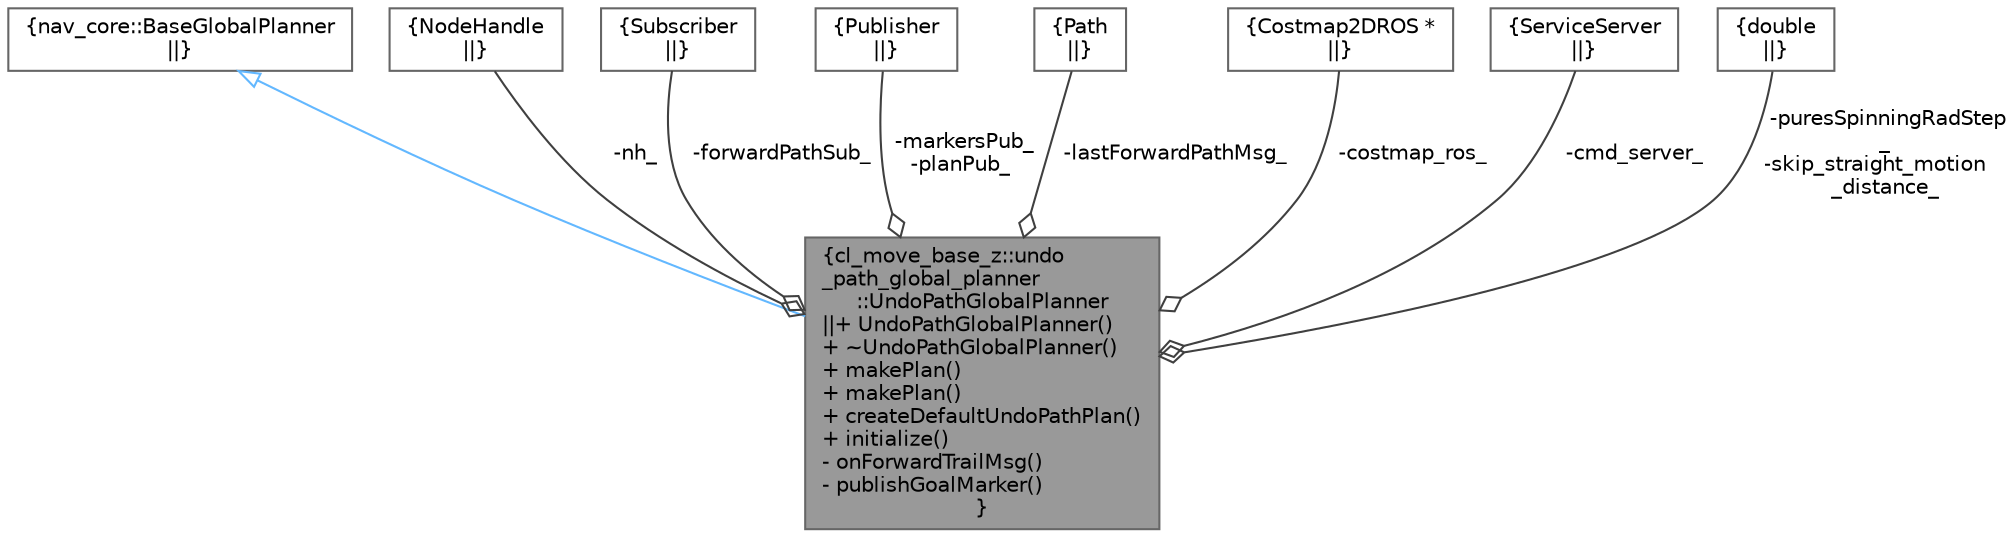 digraph "cl_move_base_z::undo_path_global_planner::UndoPathGlobalPlanner"
{
 // LATEX_PDF_SIZE
  bgcolor="transparent";
  edge [fontname=Helvetica,fontsize=10,labelfontname=Helvetica,labelfontsize=10];
  node [fontname=Helvetica,fontsize=10,shape=box,height=0.2,width=0.4];
  Node1 [label="{cl_move_base_z::undo\l_path_global_planner\l::UndoPathGlobalPlanner\n||+ UndoPathGlobalPlanner()\l+ ~UndoPathGlobalPlanner()\l+ makePlan()\l+ makePlan()\l+ createDefaultUndoPathPlan()\l+ initialize()\l- onForwardTrailMsg()\l- publishGoalMarker()\l}",height=0.2,width=0.4,color="gray40", fillcolor="grey60", style="filled", fontcolor="black",tooltip=" "];
  Node2 -> Node1 [dir="back",color="steelblue1",style="solid",arrowtail="onormal"];
  Node2 [label="{nav_core::BaseGlobalPlanner\n||}",height=0.2,width=0.4,color="gray40", fillcolor="white", style="filled",tooltip=" "];
  Node3 -> Node1 [color="grey25",style="solid",label=" -nh_" ,arrowhead="odiamond"];
  Node3 [label="{NodeHandle\n||}",height=0.2,width=0.4,color="gray40", fillcolor="white", style="filled",tooltip=" "];
  Node4 -> Node1 [color="grey25",style="solid",label=" -forwardPathSub_" ,arrowhead="odiamond"];
  Node4 [label="{Subscriber\n||}",height=0.2,width=0.4,color="gray40", fillcolor="white", style="filled",tooltip=" "];
  Node5 -> Node1 [color="grey25",style="solid",label=" -markersPub_\n-planPub_" ,arrowhead="odiamond"];
  Node5 [label="{Publisher\n||}",height=0.2,width=0.4,color="gray40", fillcolor="white", style="filled",tooltip=" "];
  Node6 -> Node1 [color="grey25",style="solid",label=" -lastForwardPathMsg_" ,arrowhead="odiamond"];
  Node6 [label="{Path\n||}",height=0.2,width=0.4,color="gray40", fillcolor="white", style="filled",tooltip=" "];
  Node7 -> Node1 [color="grey25",style="solid",label=" -costmap_ros_" ,arrowhead="odiamond"];
  Node7 [label="{Costmap2DROS *\n||}",height=0.2,width=0.4,color="gray40", fillcolor="white", style="filled",tooltip=" "];
  Node8 -> Node1 [color="grey25",style="solid",label=" -cmd_server_" ,arrowhead="odiamond"];
  Node8 [label="{ServiceServer\n||}",height=0.2,width=0.4,color="gray40", fillcolor="white", style="filled",tooltip=" "];
  Node9 -> Node1 [color="grey25",style="solid",label=" -puresSpinningRadStep\l_\n-skip_straight_motion\l_distance_" ,arrowhead="odiamond"];
  Node9 [label="{double\n||}",height=0.2,width=0.4,color="gray40", fillcolor="white", style="filled",tooltip=" "];
}
